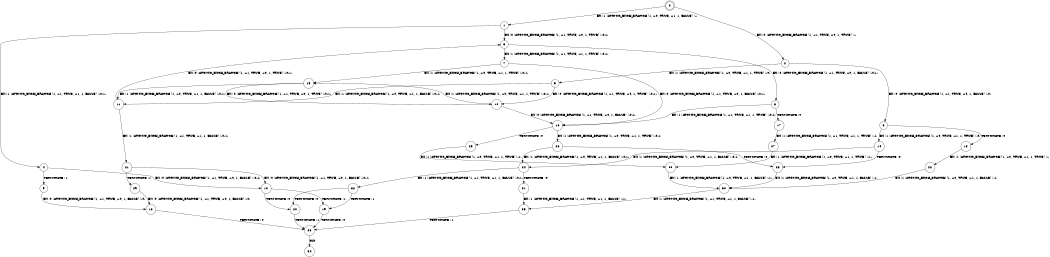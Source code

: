 digraph BCG {
size = "7, 10.5";
center = TRUE;
node [shape = circle];
0 [peripheries = 2];
0 -> 1 [label = "EX !1 !ATOMIC_EXCH_BRANCH (1, +0, TRUE, +1, 1, FALSE) !::"];
0 -> 2 [label = "EX !0 !ATOMIC_EXCH_BRANCH (1, +1, TRUE, +0, 1, TRUE) !::"];
1 -> 3 [label = "EX !0 !ATOMIC_EXCH_BRANCH (1, +1, TRUE, +0, 1, TRUE) !:0:1:"];
1 -> 4 [label = "EX !1 !ATOMIC_EXCH_BRANCH (1, +1, TRUE, +1, 1, FALSE) !:0:1:"];
2 -> 5 [label = "EX !1 !ATOMIC_EXCH_BRANCH (1, +0, TRUE, +1, 1, TRUE) !:0:"];
2 -> 6 [label = "EX !0 !ATOMIC_EXCH_BRANCH (1, +1, TRUE, +0, 1, FALSE) !:0:"];
3 -> 7 [label = "EX !1 !ATOMIC_EXCH_BRANCH (1, +1, TRUE, +1, 1, TRUE) !:0:1:"];
3 -> 8 [label = "EX !0 !ATOMIC_EXCH_BRANCH (1, +1, TRUE, +0, 1, FALSE) !:0:1:"];
4 -> 9 [label = "TERMINATE !1"];
4 -> 10 [label = "EX !0 !ATOMIC_EXCH_BRANCH (1, +1, TRUE, +0, 1, FALSE) !:0:1:"];
5 -> 11 [label = "EX !1 !ATOMIC_EXCH_BRANCH (1, +0, TRUE, +1, 1, FALSE) !:0:1:"];
5 -> 12 [label = "EX !0 !ATOMIC_EXCH_BRANCH (1, +1, TRUE, +0, 1, TRUE) !:0:1:"];
6 -> 13 [label = "TERMINATE !0"];
6 -> 14 [label = "EX !1 !ATOMIC_EXCH_BRANCH (1, +0, TRUE, +1, 1, TRUE) !:0:"];
7 -> 15 [label = "EX !1 !ATOMIC_EXCH_BRANCH (1, +0, TRUE, +1, 1, TRUE) !:0:1:"];
7 -> 16 [label = "EX !0 !ATOMIC_EXCH_BRANCH (1, +1, TRUE, +0, 1, FALSE) !:0:1:"];
8 -> 17 [label = "TERMINATE !0"];
8 -> 16 [label = "EX !1 !ATOMIC_EXCH_BRANCH (1, +1, TRUE, +1, 1, TRUE) !:0:1:"];
9 -> 18 [label = "EX !0 !ATOMIC_EXCH_BRANCH (1, +1, TRUE, +0, 1, FALSE) !:0:"];
10 -> 19 [label = "TERMINATE !1"];
10 -> 20 [label = "TERMINATE !0"];
11 -> 21 [label = "EX !1 !ATOMIC_EXCH_BRANCH (1, +1, TRUE, +1, 1, FALSE) !:0:1:"];
11 -> 3 [label = "EX !0 !ATOMIC_EXCH_BRANCH (1, +1, TRUE, +0, 1, TRUE) !:0:1:"];
12 -> 15 [label = "EX !1 !ATOMIC_EXCH_BRANCH (1, +0, TRUE, +1, 1, TRUE) !:0:1:"];
12 -> 16 [label = "EX !0 !ATOMIC_EXCH_BRANCH (1, +1, TRUE, +0, 1, FALSE) !:0:1:"];
13 -> 22 [label = "EX !1 !ATOMIC_EXCH_BRANCH (1, +0, TRUE, +1, 1, TRUE) !::"];
14 -> 23 [label = "TERMINATE !0"];
14 -> 24 [label = "EX !1 !ATOMIC_EXCH_BRANCH (1, +0, TRUE, +1, 1, FALSE) !:0:1:"];
15 -> 11 [label = "EX !1 !ATOMIC_EXCH_BRANCH (1, +0, TRUE, +1, 1, FALSE) !:0:1:"];
15 -> 12 [label = "EX !0 !ATOMIC_EXCH_BRANCH (1, +1, TRUE, +0, 1, TRUE) !:0:1:"];
16 -> 25 [label = "TERMINATE !0"];
16 -> 26 [label = "EX !1 !ATOMIC_EXCH_BRANCH (1, +0, TRUE, +1, 1, TRUE) !:0:1:"];
17 -> 27 [label = "EX !1 !ATOMIC_EXCH_BRANCH (1, +1, TRUE, +1, 1, TRUE) !:1:"];
18 -> 28 [label = "TERMINATE !0"];
19 -> 28 [label = "TERMINATE !0"];
20 -> 28 [label = "TERMINATE !1"];
21 -> 29 [label = "TERMINATE !1"];
21 -> 10 [label = "EX !0 !ATOMIC_EXCH_BRANCH (1, +1, TRUE, +0, 1, FALSE) !:0:1:"];
22 -> 30 [label = "EX !1 !ATOMIC_EXCH_BRANCH (1, +0, TRUE, +1, 1, FALSE) !:1:"];
23 -> 30 [label = "EX !1 !ATOMIC_EXCH_BRANCH (1, +0, TRUE, +1, 1, FALSE) !:1:"];
24 -> 31 [label = "TERMINATE !0"];
24 -> 32 [label = "EX !1 !ATOMIC_EXCH_BRANCH (1, +1, TRUE, +1, 1, FALSE) !:0:1:"];
25 -> 33 [label = "EX !1 !ATOMIC_EXCH_BRANCH (1, +0, TRUE, +1, 1, TRUE) !:1:"];
26 -> 23 [label = "TERMINATE !0"];
26 -> 24 [label = "EX !1 !ATOMIC_EXCH_BRANCH (1, +0, TRUE, +1, 1, FALSE) !:0:1:"];
27 -> 33 [label = "EX !1 !ATOMIC_EXCH_BRANCH (1, +0, TRUE, +1, 1, TRUE) !:1:"];
28 -> 34 [label = "exit"];
29 -> 18 [label = "EX !0 !ATOMIC_EXCH_BRANCH (1, +1, TRUE, +0, 1, FALSE) !:0:"];
30 -> 35 [label = "EX !1 !ATOMIC_EXCH_BRANCH (1, +1, TRUE, +1, 1, FALSE) !:1:"];
31 -> 35 [label = "EX !1 !ATOMIC_EXCH_BRANCH (1, +1, TRUE, +1, 1, FALSE) !:1:"];
32 -> 19 [label = "TERMINATE !1"];
32 -> 20 [label = "TERMINATE !0"];
33 -> 30 [label = "EX !1 !ATOMIC_EXCH_BRANCH (1, +0, TRUE, +1, 1, FALSE) !:1:"];
35 -> 28 [label = "TERMINATE !1"];
}
